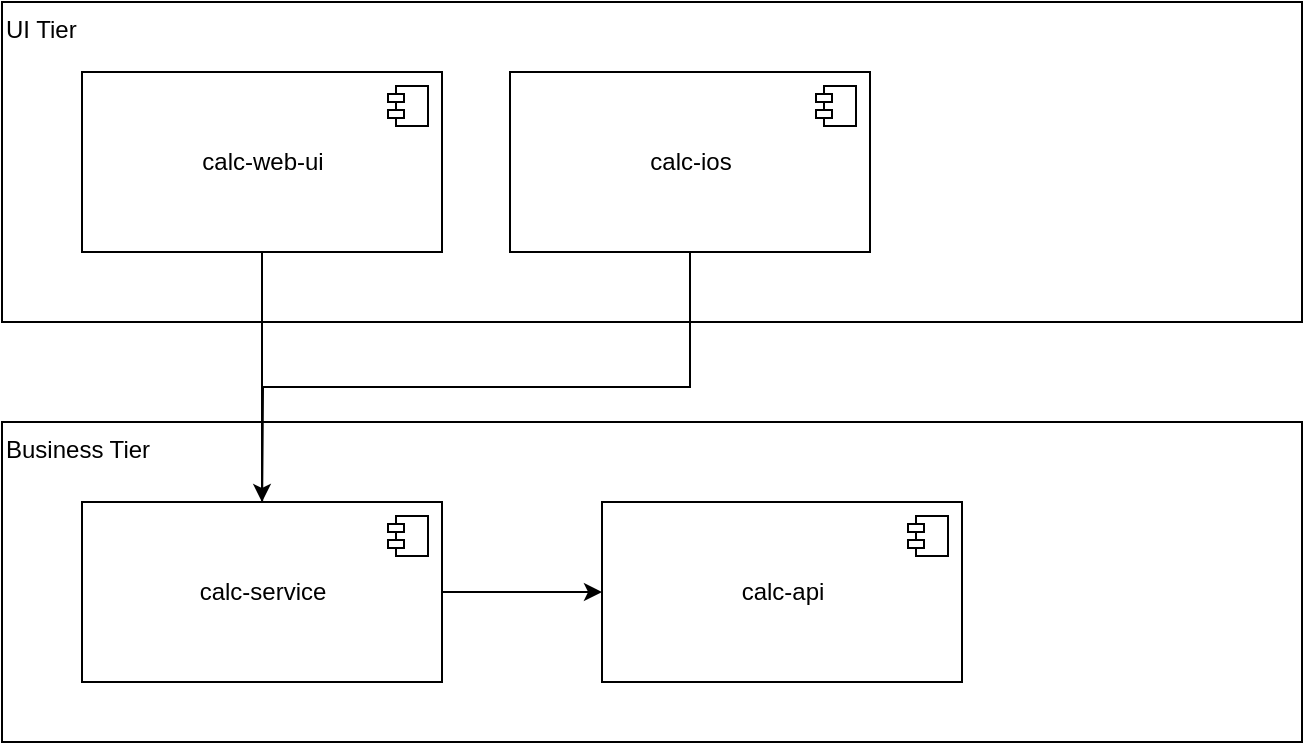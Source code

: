 <mxfile version="13.1.3">
    <diagram id="6hGFLwfOUW9BJ-s0fimq" name="Page-1">
        <mxGraphModel dx="1673" dy="572" grid="1" gridSize="10" guides="1" tooltips="1" connect="1" arrows="1" fold="1" page="1" pageScale="1" pageWidth="827" pageHeight="1169" math="0" shadow="0">
            <root>
                <mxCell id="0"/>
                <mxCell id="1" parent="0"/>
                <mxCell id="7" value="Business Tier" style="rounded=0;whiteSpace=wrap;html=1;align=left;verticalAlign=top;" vertex="1" parent="1">
                    <mxGeometry x="70" y="340" width="650" height="160" as="geometry"/>
                </mxCell>
                <mxCell id="2" value="&lt;div&gt;&lt;span&gt;UI Tier&lt;/span&gt;&lt;/div&gt;" style="rounded=0;whiteSpace=wrap;html=1;align=left;verticalAlign=top;" vertex="1" parent="1">
                    <mxGeometry x="70" y="130" width="650" height="160" as="geometry"/>
                </mxCell>
                <mxCell id="13" style="edgeStyle=orthogonalEdgeStyle;rounded=0;orthogonalLoop=1;jettySize=auto;html=1;" edge="1" parent="1" source="3" target="8">
                    <mxGeometry relative="1" as="geometry"/>
                </mxCell>
                <mxCell id="3" value="calc-web-ui" style="html=1;dropTarget=0;" vertex="1" parent="1">
                    <mxGeometry x="110" y="165" width="180" height="90" as="geometry"/>
                </mxCell>
                <mxCell id="4" value="" style="shape=component;jettyWidth=8;jettyHeight=4;" vertex="1" parent="3">
                    <mxGeometry x="1" width="20" height="20" relative="1" as="geometry">
                        <mxPoint x="-27" y="7" as="offset"/>
                    </mxGeometry>
                </mxCell>
                <mxCell id="14" style="edgeStyle=orthogonalEdgeStyle;rounded=0;orthogonalLoop=1;jettySize=auto;html=1;exitX=0.5;exitY=1;exitDx=0;exitDy=0;" edge="1" parent="1" source="5">
                    <mxGeometry relative="1" as="geometry">
                        <mxPoint x="200" y="390" as="targetPoint"/>
                    </mxGeometry>
                </mxCell>
                <mxCell id="5" value="calc-ios" style="html=1;dropTarget=0;" vertex="1" parent="1">
                    <mxGeometry x="324" y="165" width="180" height="90" as="geometry"/>
                </mxCell>
                <mxCell id="6" value="" style="shape=component;jettyWidth=8;jettyHeight=4;" vertex="1" parent="5">
                    <mxGeometry x="1" width="20" height="20" relative="1" as="geometry">
                        <mxPoint x="-27" y="7" as="offset"/>
                    </mxGeometry>
                </mxCell>
                <mxCell id="12" value="" style="edgeStyle=orthogonalEdgeStyle;rounded=0;orthogonalLoop=1;jettySize=auto;html=1;" edge="1" parent="1" source="8" target="10">
                    <mxGeometry relative="1" as="geometry"/>
                </mxCell>
                <mxCell id="8" value="calc-service" style="html=1;dropTarget=0;" vertex="1" parent="1">
                    <mxGeometry x="110" y="380" width="180" height="90" as="geometry"/>
                </mxCell>
                <mxCell id="9" value="" style="shape=component;jettyWidth=8;jettyHeight=4;" vertex="1" parent="8">
                    <mxGeometry x="1" width="20" height="20" relative="1" as="geometry">
                        <mxPoint x="-27" y="7" as="offset"/>
                    </mxGeometry>
                </mxCell>
                <mxCell id="10" value="calc-api" style="html=1;dropTarget=0;" vertex="1" parent="1">
                    <mxGeometry x="370" y="380" width="180" height="90" as="geometry"/>
                </mxCell>
                <mxCell id="11" value="" style="shape=component;jettyWidth=8;jettyHeight=4;" vertex="1" parent="10">
                    <mxGeometry x="1" width="20" height="20" relative="1" as="geometry">
                        <mxPoint x="-27" y="7" as="offset"/>
                    </mxGeometry>
                </mxCell>
            </root>
        </mxGraphModel>
    </diagram>
</mxfile>